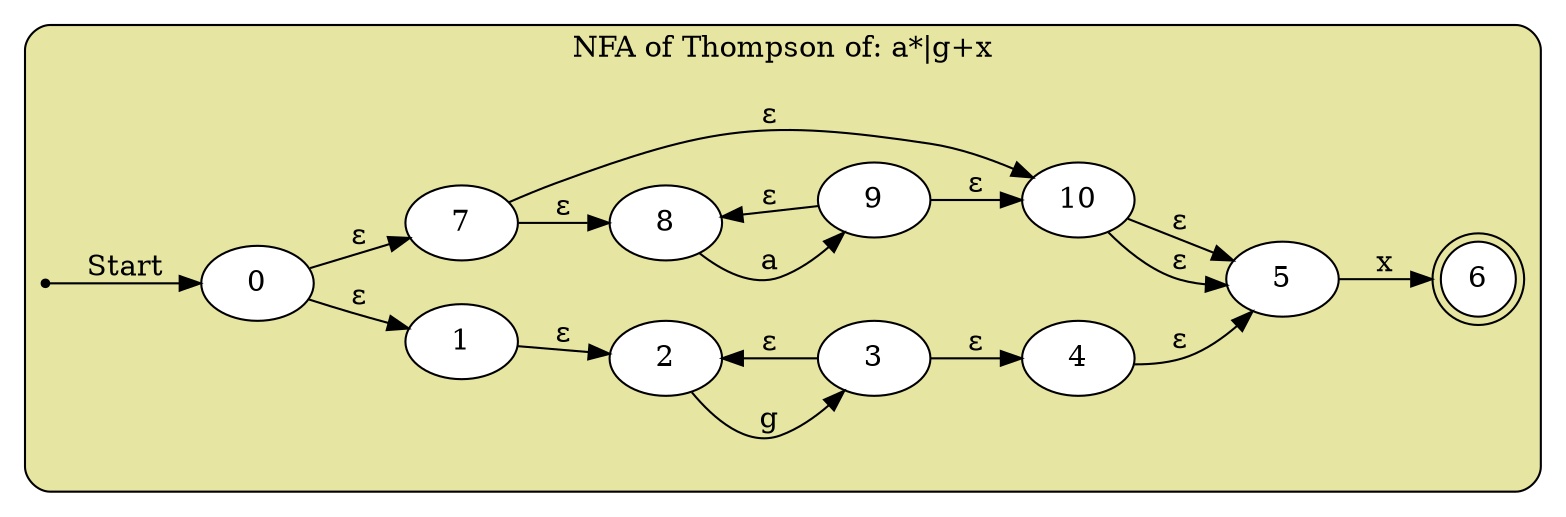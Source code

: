 digraph finite_state_machine{
    rankdir=LR;
    subgraph cluster{
        style = "rounded,filled";
        color = "#000000";
        fillcolor = "0.164 0.3 0.9";
        node [shape = point ] qi;
        node [style = "rounded,filled", color = "#000000", fillcolor = white, shape = doublecircle] 6;
        node [style = "rounded,filled", color = "#000000", fillcolor = white, shape="oval"];
        qi -> 0 [ label = "Start" ];
	0 -> 1 [ label = "&epsilon;" ];
	0 -> 7 [ label = "&epsilon;" ];
	1 -> 2 [ label = "&epsilon;" ];
	2 -> 3 [ label = "g" ];
	3 -> 4 [ label = "&epsilon;" ];
	3 -> 2 [ label = "&epsilon;" ];
	4 -> 5 [ label = "&epsilon;" ];
	5 -> 6 [ label = "x" ];
	7 -> 8 [ label = "&epsilon;" ];
	7 -> 10 [ label = "&epsilon;" ];
	8 -> 9 [ label = "a" ];
	9 -> 10 [ label = "&epsilon;" ];
	9 -> 8 [ label = "&epsilon;" ];
	10 -> 5 [ label = "&epsilon;" ];
	10 -> 5 [ label = "&epsilon;" ];
	label = "NFA of Thompson of: a*|g+x";
    }
}